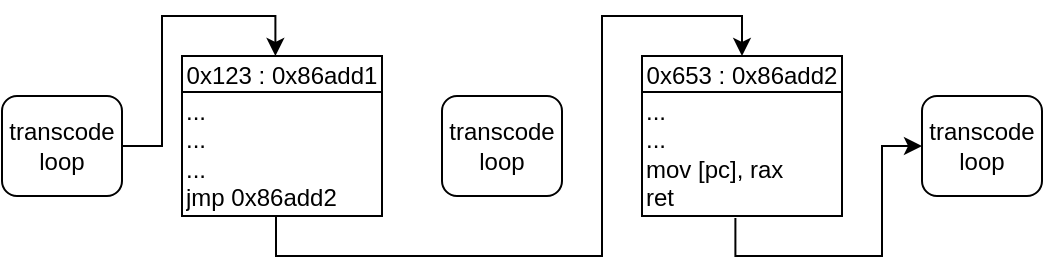 <mxfile version="13.7.9" type="device"><diagram id="BHKzo6_lCrXIlEo2mgyX" name="Page-1"><mxGraphModel dx="1088" dy="880" grid="1" gridSize="10" guides="1" tooltips="1" connect="1" arrows="1" fold="1" page="1" pageScale="1" pageWidth="850" pageHeight="1100" math="0" shadow="0"><root><mxCell id="0"/><mxCell id="1" parent="0"/><mxCell id="i9tP4oJ8srlIKIIuwAtR-40" style="edgeStyle=orthogonalEdgeStyle;rounded=0;orthogonalLoop=1;jettySize=auto;html=1;exitX=1;exitY=0.5;exitDx=0;exitDy=0;entryX=0.467;entryY=0;entryDx=0;entryDy=0;entryPerimeter=0;" parent="1" source="i9tP4oJ8srlIKIIuwAtR-38" target="i9tP4oJ8srlIKIIuwAtR-29" edge="1"><mxGeometry relative="1" as="geometry"><Array as="points"><mxPoint x="90" y="75"/><mxPoint x="90" y="10"/><mxPoint x="147" y="10"/></Array></mxGeometry></mxCell><mxCell id="i9tP4oJ8srlIKIIuwAtR-38" value="&lt;div&gt;transcode &lt;br&gt;&lt;/div&gt;&lt;div&gt;loop&lt;/div&gt;" style="rounded=1;whiteSpace=wrap;html=1;" parent="1" vertex="1"><mxGeometry x="10" y="50" width="60" height="50" as="geometry"/></mxCell><mxCell id="i9tP4oJ8srlIKIIuwAtR-49" style="edgeStyle=orthogonalEdgeStyle;rounded=0;orthogonalLoop=1;jettySize=auto;html=1;exitX=0.467;exitY=1.016;exitDx=0;exitDy=0;entryX=0;entryY=0.5;entryDx=0;entryDy=0;exitPerimeter=0;" parent="1" source="i9tP4oJ8srlIKIIuwAtR-36" target="txaUgBhzcr8X1Iv0FeSI-2" edge="1"><mxGeometry relative="1" as="geometry"><mxPoint x="470" y="75" as="targetPoint"/></mxGeometry></mxCell><mxCell id="i9tP4oJ8srlIKIIuwAtR-28" value="" style="shape=table;html=1;whiteSpace=wrap;startSize=0;container=1;collapsible=0;childLayout=tableLayout;" parent="1" vertex="1"><mxGeometry x="100" y="30" width="100" height="80" as="geometry"/></mxCell><mxCell id="i9tP4oJ8srlIKIIuwAtR-29" value="" style="shape=partialRectangle;html=1;whiteSpace=wrap;collapsible=0;dropTarget=0;pointerEvents=0;fillColor=none;top=0;left=0;bottom=0;right=0;points=[[0,0.5],[1,0.5]];portConstraint=eastwest;" parent="i9tP4oJ8srlIKIIuwAtR-28" vertex="1"><mxGeometry width="100" height="18" as="geometry"/></mxCell><mxCell id="i9tP4oJ8srlIKIIuwAtR-30" value="0x123 : 0x86add1" style="shape=partialRectangle;html=1;whiteSpace=wrap;connectable=0;overflow=hidden;fillColor=none;top=0;left=0;bottom=0;right=0;" parent="i9tP4oJ8srlIKIIuwAtR-29" vertex="1"><mxGeometry width="100" height="18" as="geometry"/></mxCell><mxCell id="i9tP4oJ8srlIKIIuwAtR-31" value="" style="shape=partialRectangle;html=1;whiteSpace=wrap;collapsible=0;dropTarget=0;pointerEvents=0;fillColor=none;top=0;left=0;bottom=0;right=0;points=[[0,0.5],[1,0.5]];portConstraint=eastwest;" parent="i9tP4oJ8srlIKIIuwAtR-28" vertex="1"><mxGeometry y="18" width="100" height="62" as="geometry"/></mxCell><mxCell id="i9tP4oJ8srlIKIIuwAtR-32" value="&lt;div align=&quot;left&quot;&gt;...&lt;/div&gt;&lt;div align=&quot;left&quot;&gt;...&lt;/div&gt;&lt;div align=&quot;left&quot;&gt;...&lt;/div&gt;&lt;div align=&quot;left&quot;&gt;jmp 0x86add2&lt;br&gt;&lt;/div&gt;" style="shape=partialRectangle;html=1;whiteSpace=wrap;connectable=0;overflow=hidden;fillColor=none;top=0;left=0;bottom=0;right=0;align=left;" parent="i9tP4oJ8srlIKIIuwAtR-31" vertex="1"><mxGeometry width="100" height="62" as="geometry"/></mxCell><mxCell id="i9tP4oJ8srlIKIIuwAtR-33" value="" style="shape=table;html=1;whiteSpace=wrap;startSize=0;container=1;collapsible=0;childLayout=tableLayout;" parent="1" vertex="1"><mxGeometry x="330" y="30" width="100" height="80" as="geometry"/></mxCell><mxCell id="i9tP4oJ8srlIKIIuwAtR-34" value="" style="shape=partialRectangle;html=1;whiteSpace=wrap;collapsible=0;dropTarget=0;pointerEvents=0;fillColor=none;top=0;left=0;bottom=0;right=0;points=[[0,0.5],[1,0.5]];portConstraint=eastwest;" parent="i9tP4oJ8srlIKIIuwAtR-33" vertex="1"><mxGeometry width="100" height="18" as="geometry"/></mxCell><mxCell id="i9tP4oJ8srlIKIIuwAtR-35" value="0x653 : 0x86add2" style="shape=partialRectangle;html=1;whiteSpace=wrap;connectable=0;overflow=hidden;fillColor=none;top=0;left=0;bottom=0;right=0;" parent="i9tP4oJ8srlIKIIuwAtR-34" vertex="1"><mxGeometry width="100" height="18" as="geometry"/></mxCell><mxCell id="i9tP4oJ8srlIKIIuwAtR-36" value="" style="shape=partialRectangle;html=1;whiteSpace=wrap;collapsible=0;dropTarget=0;pointerEvents=0;fillColor=none;top=0;left=0;bottom=0;right=0;points=[[0,0.5],[1,0.5]];portConstraint=eastwest;" parent="i9tP4oJ8srlIKIIuwAtR-33" vertex="1"><mxGeometry y="18" width="100" height="62" as="geometry"/></mxCell><mxCell id="i9tP4oJ8srlIKIIuwAtR-37" value="&lt;div align=&quot;left&quot;&gt;...&lt;/div&gt;&lt;div align=&quot;left&quot;&gt;...&lt;/div&gt;&lt;div align=&quot;left&quot;&gt;mov [pc], rax&lt;br&gt;&lt;/div&gt;&lt;div align=&quot;left&quot;&gt;ret&lt;br&gt;&lt;/div&gt;" style="shape=partialRectangle;html=1;whiteSpace=wrap;connectable=0;overflow=hidden;fillColor=none;top=0;left=0;bottom=0;right=0;align=left;" parent="i9tP4oJ8srlIKIIuwAtR-36" vertex="1"><mxGeometry width="100" height="62" as="geometry"/></mxCell><mxCell id="pl4ovqGqZEnLyVOoHXYy-4" value="" style="edgeStyle=orthogonalEdgeStyle;rounded=0;orthogonalLoop=1;jettySize=auto;html=1;entryX=0.5;entryY=0;entryDx=0;entryDy=0;entryPerimeter=0;" parent="1" target="i9tP4oJ8srlIKIIuwAtR-34" edge="1"><mxGeometry width="50" height="50" relative="1" as="geometry"><mxPoint x="147" y="110" as="sourcePoint"/><mxPoint x="300" y="140" as="targetPoint"/><Array as="points"><mxPoint x="147" y="130"/><mxPoint x="310" y="130"/><mxPoint x="310" y="10"/><mxPoint x="380" y="10"/></Array></mxGeometry></mxCell><mxCell id="txaUgBhzcr8X1Iv0FeSI-1" value="&lt;div&gt;transcode &lt;br&gt;&lt;/div&gt;&lt;div&gt;loop&lt;/div&gt;" style="rounded=1;whiteSpace=wrap;html=1;" parent="1" vertex="1"><mxGeometry x="230" y="50" width="60" height="50" as="geometry"/></mxCell><mxCell id="txaUgBhzcr8X1Iv0FeSI-2" value="&lt;div&gt;transcode &lt;br&gt;&lt;/div&gt;&lt;div&gt;loop&lt;/div&gt;" style="rounded=1;whiteSpace=wrap;html=1;" parent="1" vertex="1"><mxGeometry x="470" y="50" width="60" height="50" as="geometry"/></mxCell><mxCell id="pl4ovqGqZEnLyVOoHXYy-6" value="" style="shape=image;html=1;verticalAlign=top;verticalLabelPosition=bottom;labelBackgroundColor=#ffffff;imageAspect=0;aspect=fixed;image=https://cdn4.iconfinder.com/data/icons/integral/128/cross-128.png" parent="1" vertex="1"><mxGeometry x="225" y="40" width="70" height="70" as="geometry"/></mxCell></root></mxGraphModel></diagram></mxfile>